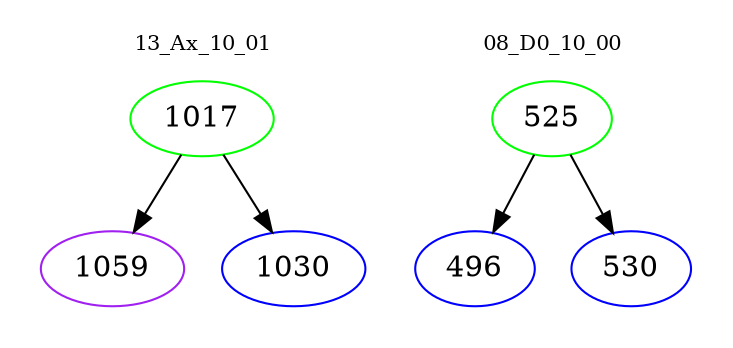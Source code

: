 digraph{
subgraph cluster_0 {
color = white
label = "13_Ax_10_01";
fontsize=10;
T0_1017 [label="1017", color="green"]
T0_1017 -> T0_1059 [color="black"]
T0_1059 [label="1059", color="purple"]
T0_1017 -> T0_1030 [color="black"]
T0_1030 [label="1030", color="blue"]
}
subgraph cluster_1 {
color = white
label = "08_D0_10_00";
fontsize=10;
T1_525 [label="525", color="green"]
T1_525 -> T1_496 [color="black"]
T1_496 [label="496", color="blue"]
T1_525 -> T1_530 [color="black"]
T1_530 [label="530", color="blue"]
}
}
